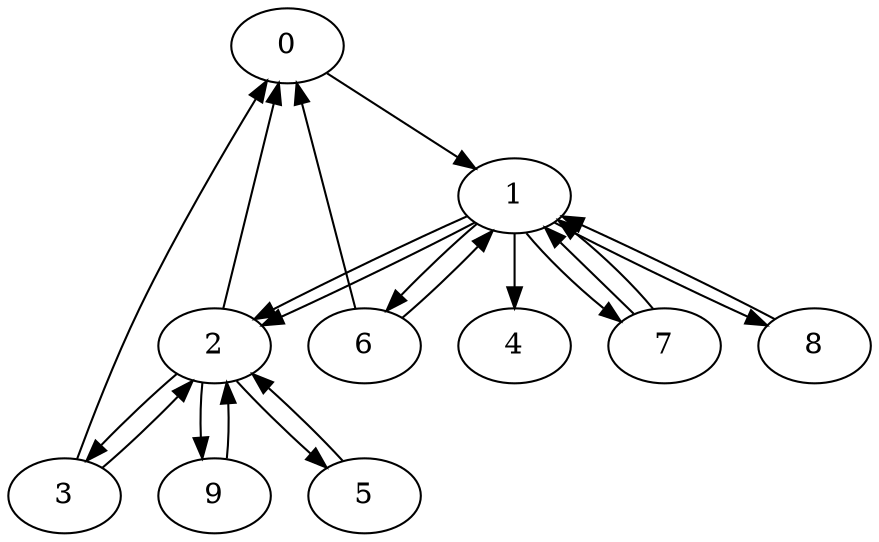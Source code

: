 digraph "" {
	0 -> 1;
	1 -> 2;
	1 -> 2;
	1 -> 4;
	1 -> 6;
	1 -> 7;
	1 -> 8;
	2 -> 0;
	2 -> 3;
	2 -> 5;
	2 -> 9;
	3 -> 0;
	3 -> 2;
	5 -> 2;
	6 -> 0;
	6 -> 1;
	7 -> 1;
	7 -> 1;
	8 -> 1;
	9 -> 2;
}
